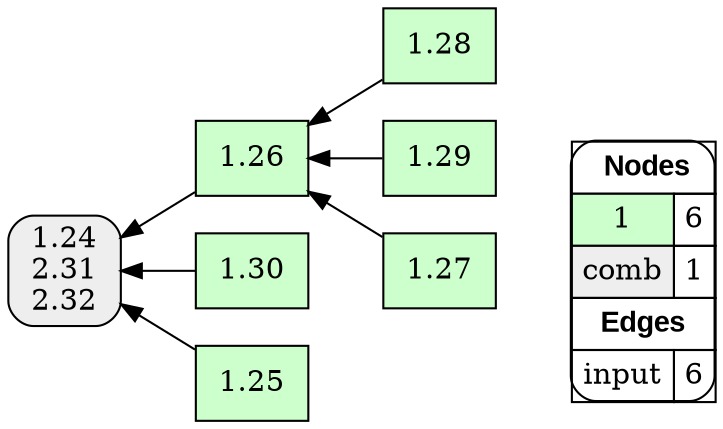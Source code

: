 digraph{
rankdir=RL
node[shape=box style=filled fillcolor="#CCFFCC"] 
"1.28"
"1.30"
"1.29"
"1.25"
"1.26"
"1.27"
node[shape=box style="filled,rounded" fillcolor="#EEEEEE"] 
"1.24\n2.31\n2.32"
edge[arrowhead=normal style=solid color="#000000" constraint=true penwidth=1]
"1.29" -> "1.26"
"1.27" -> "1.26"
"1.25" -> "1.24\n2.31\n2.32"
"1.26" -> "1.24\n2.31\n2.32"
"1.28" -> "1.26"
"1.30" -> "1.24\n2.31\n2.32"
edge[arrowhead=normal style=dotted color="#000000" constraint=true penwidth=1]
node[shape=box] 
{rank=source Legend [fillcolor= white margin=0 label=< 
 <TABLE BORDER="0" CELLBORDER="1" CELLSPACING="0" CELLPADDING="4"> 
<TR> <TD COLSPAN="2"><font face="Arial Black"> Nodes</font></TD> </TR> 
<TR> 
 <TD bgcolor="#CCFFCC">1</TD> 
 <TD>6</TD> 
 </TR> 
<TR> 
 <TD bgcolor="#EEEEEE">comb</TD> 
 <TD>1</TD> 
 </TR> 
<TR> <TD COLSPAN="2"><font face = "Arial Black"> Edges </font></TD> </TR> 
<TR> 
 <TD><font color ="#000000">input</font></TD> 
 <TD>6</TD> 
 </TR> 
</TABLE> 
 >] } 
}